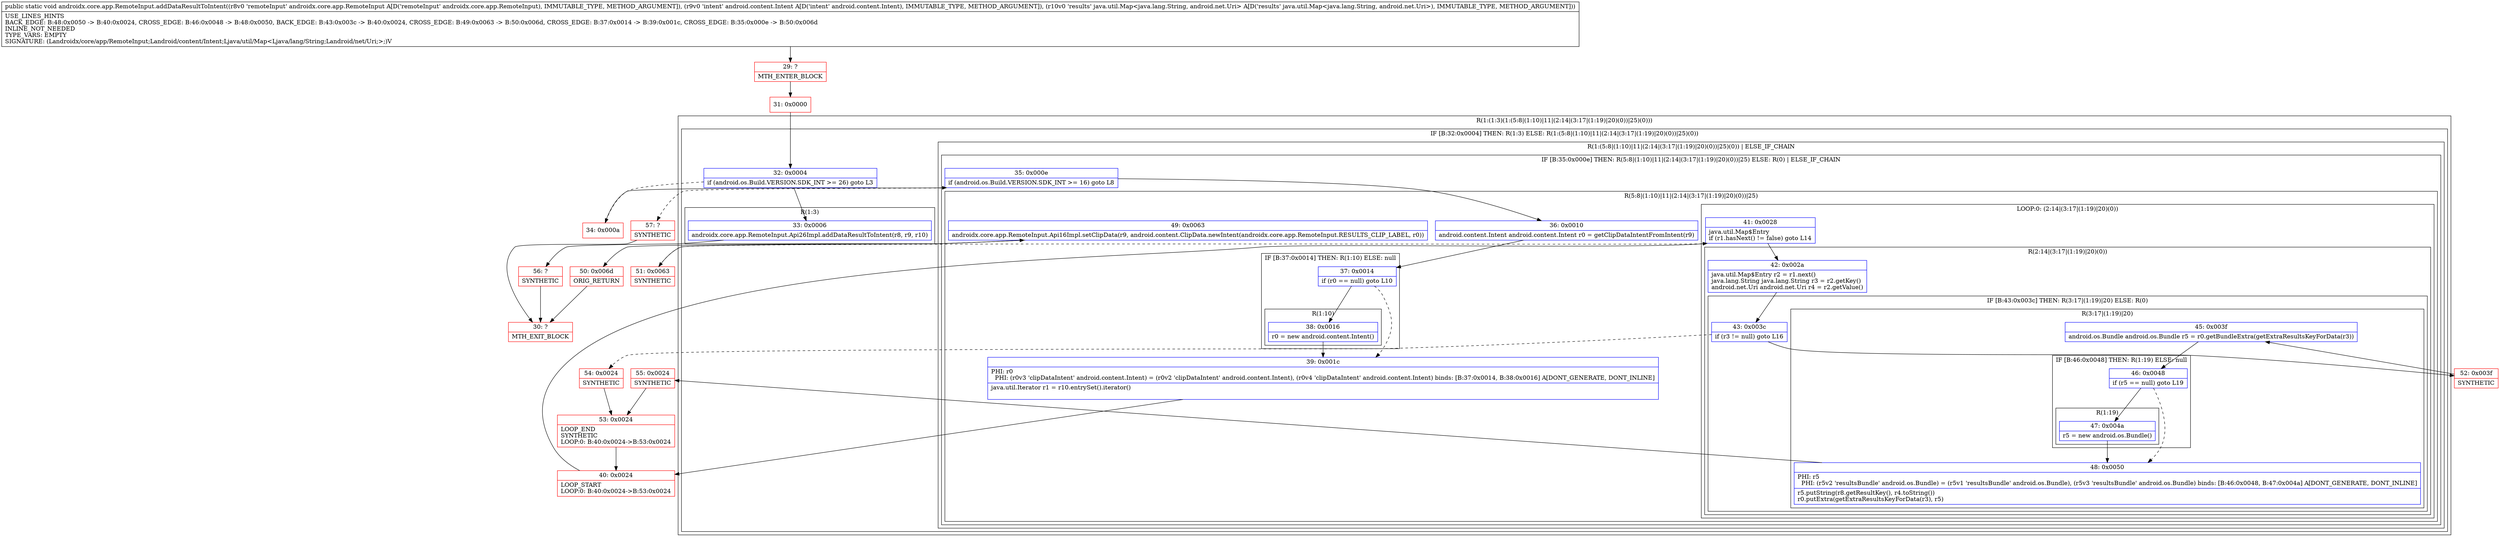 digraph "CFG forandroidx.core.app.RemoteInput.addDataResultToIntent(Landroidx\/core\/app\/RemoteInput;Landroid\/content\/Intent;Ljava\/util\/Map;)V" {
subgraph cluster_Region_929117048 {
label = "R(1:(1:3)(1:(5:8|(1:10)|11|(2:14|(3:17|(1:19)|20)(0))|25)(0)))";
node [shape=record,color=blue];
subgraph cluster_IfRegion_98606862 {
label = "IF [B:32:0x0004] THEN: R(1:3) ELSE: R(1:(5:8|(1:10)|11|(2:14|(3:17|(1:19)|20)(0))|25)(0))";
node [shape=record,color=blue];
Node_32 [shape=record,label="{32\:\ 0x0004|if (android.os.Build.VERSION.SDK_INT \>= 26) goto L3\l}"];
subgraph cluster_Region_1272108282 {
label = "R(1:3)";
node [shape=record,color=blue];
Node_33 [shape=record,label="{33\:\ 0x0006|androidx.core.app.RemoteInput.Api26Impl.addDataResultToIntent(r8, r9, r10)\l}"];
}
subgraph cluster_Region_199188165 {
label = "R(1:(5:8|(1:10)|11|(2:14|(3:17|(1:19)|20)(0))|25)(0)) | ELSE_IF_CHAIN\l";
node [shape=record,color=blue];
subgraph cluster_IfRegion_890983989 {
label = "IF [B:35:0x000e] THEN: R(5:8|(1:10)|11|(2:14|(3:17|(1:19)|20)(0))|25) ELSE: R(0) | ELSE_IF_CHAIN\l";
node [shape=record,color=blue];
Node_35 [shape=record,label="{35\:\ 0x000e|if (android.os.Build.VERSION.SDK_INT \>= 16) goto L8\l}"];
subgraph cluster_Region_154183086 {
label = "R(5:8|(1:10)|11|(2:14|(3:17|(1:19)|20)(0))|25)";
node [shape=record,color=blue];
Node_36 [shape=record,label="{36\:\ 0x0010|android.content.Intent android.content.Intent r0 = getClipDataIntentFromIntent(r9)\l}"];
subgraph cluster_IfRegion_2062095394 {
label = "IF [B:37:0x0014] THEN: R(1:10) ELSE: null";
node [shape=record,color=blue];
Node_37 [shape=record,label="{37\:\ 0x0014|if (r0 == null) goto L10\l}"];
subgraph cluster_Region_1433499176 {
label = "R(1:10)";
node [shape=record,color=blue];
Node_38 [shape=record,label="{38\:\ 0x0016|r0 = new android.content.Intent()\l}"];
}
}
Node_39 [shape=record,label="{39\:\ 0x001c|PHI: r0 \l  PHI: (r0v3 'clipDataIntent' android.content.Intent) = (r0v2 'clipDataIntent' android.content.Intent), (r0v4 'clipDataIntent' android.content.Intent) binds: [B:37:0x0014, B:38:0x0016] A[DONT_GENERATE, DONT_INLINE]\l|java.util.Iterator r1 = r10.entrySet().iterator()\l\l}"];
subgraph cluster_LoopRegion_880977783 {
label = "LOOP:0: (2:14|(3:17|(1:19)|20)(0))";
node [shape=record,color=blue];
Node_41 [shape=record,label="{41\:\ 0x0028|java.util.Map$Entry \lif (r1.hasNext() != false) goto L14\l}"];
subgraph cluster_Region_2133074210 {
label = "R(2:14|(3:17|(1:19)|20)(0))";
node [shape=record,color=blue];
Node_42 [shape=record,label="{42\:\ 0x002a|java.util.Map$Entry r2 = r1.next()\ljava.lang.String java.lang.String r3 = r2.getKey()\landroid.net.Uri android.net.Uri r4 = r2.getValue()\l}"];
subgraph cluster_IfRegion_557500632 {
label = "IF [B:43:0x003c] THEN: R(3:17|(1:19)|20) ELSE: R(0)";
node [shape=record,color=blue];
Node_43 [shape=record,label="{43\:\ 0x003c|if (r3 != null) goto L16\l}"];
subgraph cluster_Region_1941301039 {
label = "R(3:17|(1:19)|20)";
node [shape=record,color=blue];
Node_45 [shape=record,label="{45\:\ 0x003f|android.os.Bundle android.os.Bundle r5 = r0.getBundleExtra(getExtraResultsKeyForData(r3))\l}"];
subgraph cluster_IfRegion_1334870289 {
label = "IF [B:46:0x0048] THEN: R(1:19) ELSE: null";
node [shape=record,color=blue];
Node_46 [shape=record,label="{46\:\ 0x0048|if (r5 == null) goto L19\l}"];
subgraph cluster_Region_331383001 {
label = "R(1:19)";
node [shape=record,color=blue];
Node_47 [shape=record,label="{47\:\ 0x004a|r5 = new android.os.Bundle()\l}"];
}
}
Node_48 [shape=record,label="{48\:\ 0x0050|PHI: r5 \l  PHI: (r5v2 'resultsBundle' android.os.Bundle) = (r5v1 'resultsBundle' android.os.Bundle), (r5v3 'resultsBundle' android.os.Bundle) binds: [B:46:0x0048, B:47:0x004a] A[DONT_GENERATE, DONT_INLINE]\l|r5.putString(r8.getResultKey(), r4.toString())\lr0.putExtra(getExtraResultsKeyForData(r3), r5)\l}"];
}
subgraph cluster_Region_1772797977 {
label = "R(0)";
node [shape=record,color=blue];
}
}
}
}
Node_49 [shape=record,label="{49\:\ 0x0063|androidx.core.app.RemoteInput.Api16Impl.setClipData(r9, android.content.ClipData.newIntent(androidx.core.app.RemoteInput.RESULTS_CLIP_LABEL, r0))\l}"];
}
subgraph cluster_Region_410157727 {
label = "R(0)";
node [shape=record,color=blue];
}
}
}
}
}
Node_29 [shape=record,color=red,label="{29\:\ ?|MTH_ENTER_BLOCK\l}"];
Node_31 [shape=record,color=red,label="{31\:\ 0x0000}"];
Node_56 [shape=record,color=red,label="{56\:\ ?|SYNTHETIC\l}"];
Node_30 [shape=record,color=red,label="{30\:\ ?|MTH_EXIT_BLOCK\l}"];
Node_34 [shape=record,color=red,label="{34\:\ 0x000a}"];
Node_40 [shape=record,color=red,label="{40\:\ 0x0024|LOOP_START\lLOOP:0: B:40:0x0024\-\>B:53:0x0024\l}"];
Node_52 [shape=record,color=red,label="{52\:\ 0x003f|SYNTHETIC\l}"];
Node_55 [shape=record,color=red,label="{55\:\ 0x0024|SYNTHETIC\l}"];
Node_53 [shape=record,color=red,label="{53\:\ 0x0024|LOOP_END\lSYNTHETIC\lLOOP:0: B:40:0x0024\-\>B:53:0x0024\l}"];
Node_54 [shape=record,color=red,label="{54\:\ 0x0024|SYNTHETIC\l}"];
Node_51 [shape=record,color=red,label="{51\:\ 0x0063|SYNTHETIC\l}"];
Node_50 [shape=record,color=red,label="{50\:\ 0x006d|ORIG_RETURN\l}"];
Node_57 [shape=record,color=red,label="{57\:\ ?|SYNTHETIC\l}"];
MethodNode[shape=record,label="{public static void androidx.core.app.RemoteInput.addDataResultToIntent((r8v0 'remoteInput' androidx.core.app.RemoteInput A[D('remoteInput' androidx.core.app.RemoteInput), IMMUTABLE_TYPE, METHOD_ARGUMENT]), (r9v0 'intent' android.content.Intent A[D('intent' android.content.Intent), IMMUTABLE_TYPE, METHOD_ARGUMENT]), (r10v0 'results' java.util.Map\<java.lang.String, android.net.Uri\> A[D('results' java.util.Map\<java.lang.String, android.net.Uri\>), IMMUTABLE_TYPE, METHOD_ARGUMENT]))  | USE_LINES_HINTS\lBACK_EDGE: B:48:0x0050 \-\> B:40:0x0024, CROSS_EDGE: B:46:0x0048 \-\> B:48:0x0050, BACK_EDGE: B:43:0x003c \-\> B:40:0x0024, CROSS_EDGE: B:49:0x0063 \-\> B:50:0x006d, CROSS_EDGE: B:37:0x0014 \-\> B:39:0x001c, CROSS_EDGE: B:35:0x000e \-\> B:50:0x006d\lINLINE_NOT_NEEDED\lTYPE_VARS: EMPTY\lSIGNATURE: (Landroidx\/core\/app\/RemoteInput;Landroid\/content\/Intent;Ljava\/util\/Map\<Ljava\/lang\/String;Landroid\/net\/Uri;\>;)V\l}"];
MethodNode -> Node_29;Node_32 -> Node_33;
Node_32 -> Node_34[style=dashed];
Node_33 -> Node_56;
Node_35 -> Node_36;
Node_35 -> Node_57[style=dashed];
Node_36 -> Node_37;
Node_37 -> Node_38;
Node_37 -> Node_39[style=dashed];
Node_38 -> Node_39;
Node_39 -> Node_40;
Node_41 -> Node_42;
Node_41 -> Node_51[style=dashed];
Node_42 -> Node_43;
Node_43 -> Node_52;
Node_43 -> Node_54[style=dashed];
Node_45 -> Node_46;
Node_46 -> Node_47;
Node_46 -> Node_48[style=dashed];
Node_47 -> Node_48;
Node_48 -> Node_55;
Node_49 -> Node_50;
Node_29 -> Node_31;
Node_31 -> Node_32;
Node_56 -> Node_30;
Node_34 -> Node_35;
Node_40 -> Node_41;
Node_52 -> Node_45;
Node_55 -> Node_53;
Node_53 -> Node_40;
Node_54 -> Node_53;
Node_51 -> Node_49;
Node_50 -> Node_30;
Node_57 -> Node_30;
}

